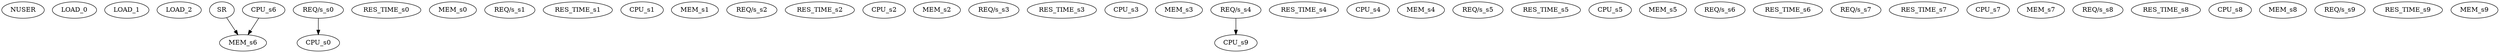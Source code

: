 strict digraph "" {
	NUSER;
	LOAD_0;
	LOAD_1;
	LOAD_2;
	SR -> MEM_s6;
	"REQ/s_s0" -> CPU_s0;
	RES_TIME_s0;
	MEM_s0;
	"REQ/s_s1";
	RES_TIME_s1;
	CPU_s1;
	MEM_s1;
	"REQ/s_s2";
	RES_TIME_s2;
	CPU_s2;
	MEM_s2;
	"REQ/s_s3";
	RES_TIME_s3;
	CPU_s3;
	MEM_s3;
	"REQ/s_s4" -> CPU_s9;
	RES_TIME_s4;
	CPU_s4;
	MEM_s4;
	"REQ/s_s5";
	RES_TIME_s5;
	CPU_s5;
	MEM_s5;
	"REQ/s_s6";
	RES_TIME_s6;
	CPU_s6 -> MEM_s6;
	"REQ/s_s7";
	RES_TIME_s7;
	CPU_s7;
	MEM_s7;
	"REQ/s_s8";
	RES_TIME_s8;
	CPU_s8;
	MEM_s8;
	"REQ/s_s9";
	RES_TIME_s9;
	MEM_s9;
}
